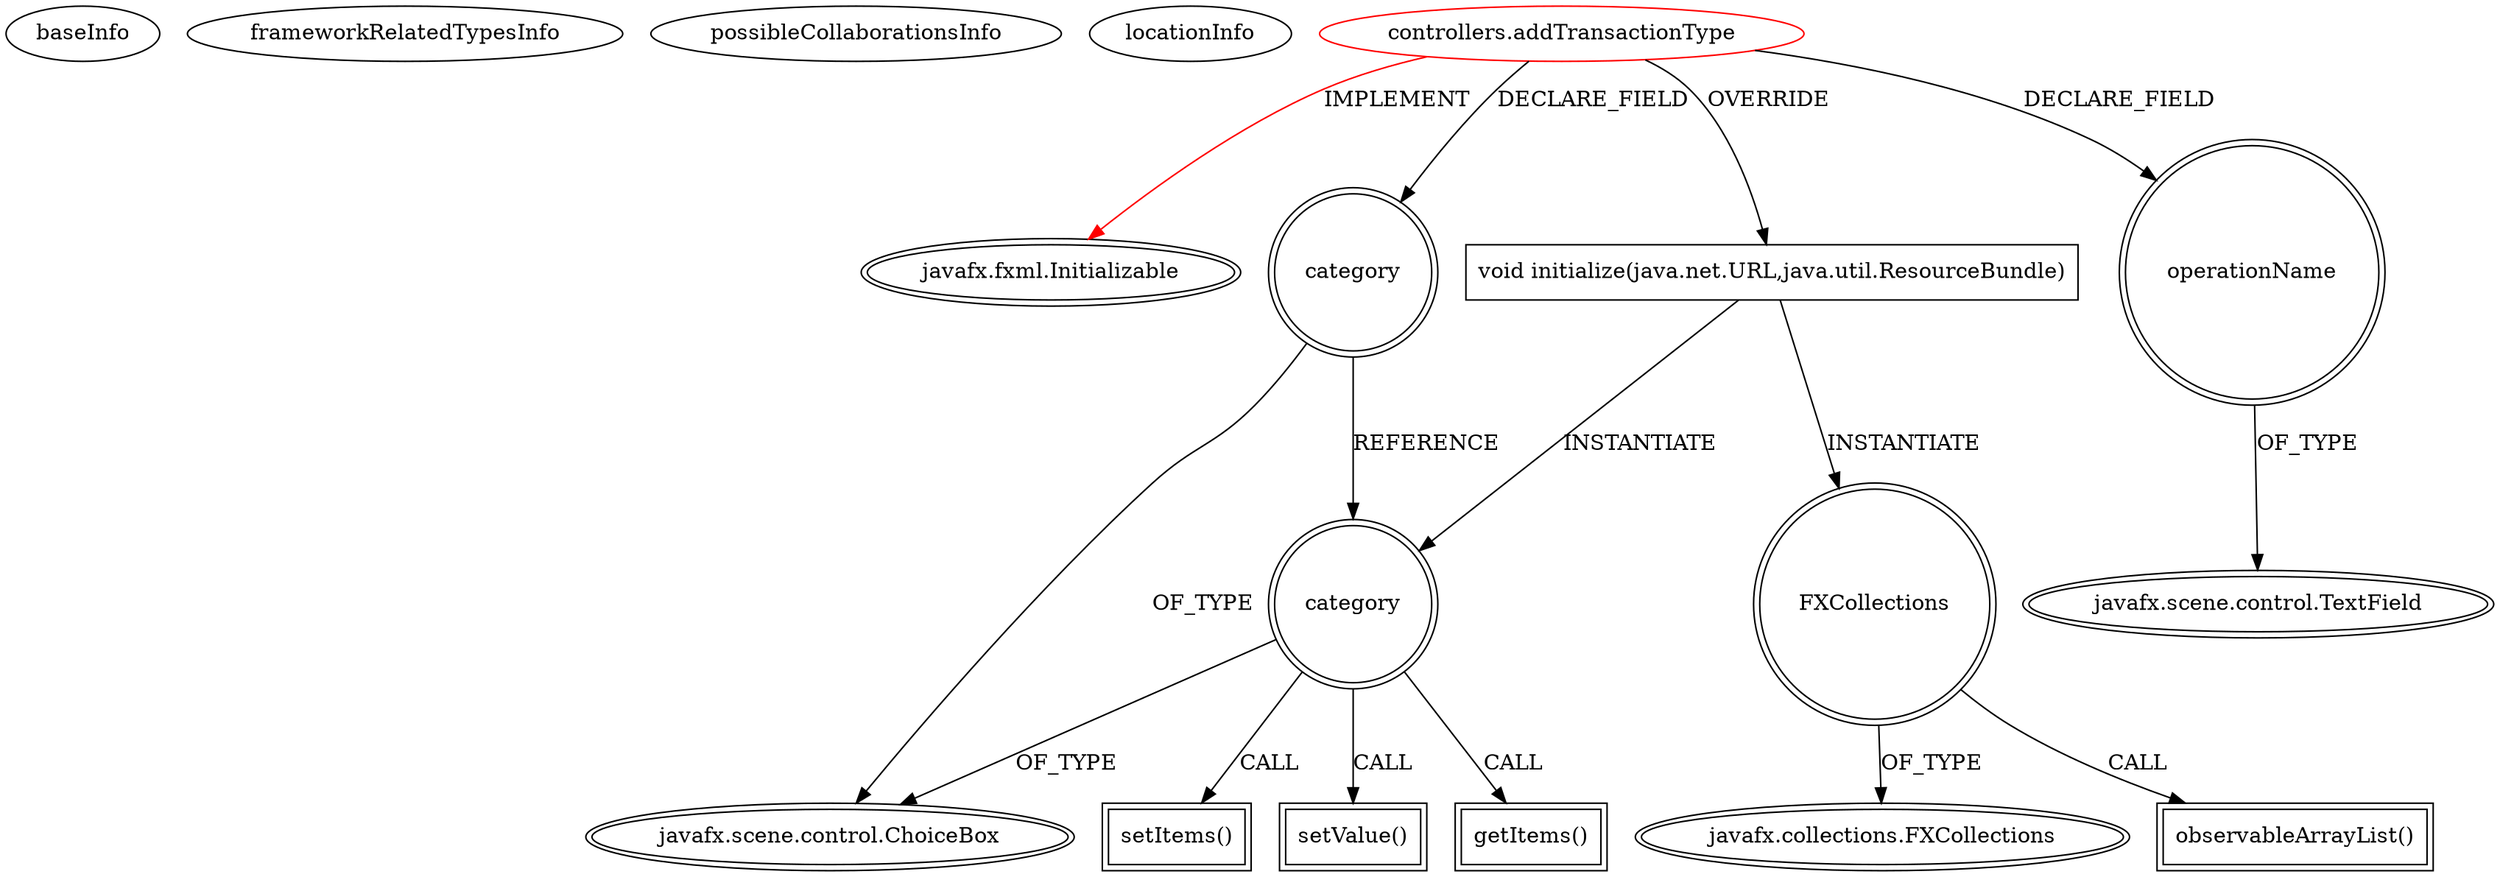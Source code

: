 digraph {
baseInfo[graphId=3565,category="extension_graph",isAnonymous=false,possibleRelation=false]
frameworkRelatedTypesInfo[0="javafx.fxml.Initializable"]
possibleCollaborationsInfo[]
locationInfo[projectName="matanghuy-SPCA",filePath="/matanghuy-SPCA/SPCA-master/SPCA/src/controllers/addTransactionType.java",contextSignature="addTransactionType",graphId="3565"]
0[label="controllers.addTransactionType",vertexType="ROOT_CLIENT_CLASS_DECLARATION",isFrameworkType=false,color=red]
1[label="javafx.fxml.Initializable",vertexType="FRAMEWORK_INTERFACE_TYPE",isFrameworkType=true,peripheries=2]
2[label="category",vertexType="FIELD_DECLARATION",isFrameworkType=true,peripheries=2,shape=circle]
3[label="javafx.scene.control.ChoiceBox",vertexType="FRAMEWORK_CLASS_TYPE",isFrameworkType=true,peripheries=2]
4[label="operationName",vertexType="FIELD_DECLARATION",isFrameworkType=true,peripheries=2,shape=circle]
5[label="javafx.scene.control.TextField",vertexType="FRAMEWORK_CLASS_TYPE",isFrameworkType=true,peripheries=2]
6[label="void initialize(java.net.URL,java.util.ResourceBundle)",vertexType="OVERRIDING_METHOD_DECLARATION",isFrameworkType=false,shape=box]
7[label="FXCollections",vertexType="VARIABLE_EXPRESION",isFrameworkType=true,peripheries=2,shape=circle]
9[label="javafx.collections.FXCollections",vertexType="FRAMEWORK_CLASS_TYPE",isFrameworkType=true,peripheries=2]
8[label="observableArrayList()",vertexType="INSIDE_CALL",isFrameworkType=true,peripheries=2,shape=box]
10[label="category",vertexType="VARIABLE_EXPRESION",isFrameworkType=true,peripheries=2,shape=circle]
11[label="setItems()",vertexType="INSIDE_CALL",isFrameworkType=true,peripheries=2,shape=box]
14[label="setValue()",vertexType="INSIDE_CALL",isFrameworkType=true,peripheries=2,shape=box]
16[label="getItems()",vertexType="INSIDE_CALL",isFrameworkType=true,peripheries=2,shape=box]
0->1[label="IMPLEMENT",color=red]
0->2[label="DECLARE_FIELD"]
2->3[label="OF_TYPE"]
0->4[label="DECLARE_FIELD"]
4->5[label="OF_TYPE"]
0->6[label="OVERRIDE"]
6->7[label="INSTANTIATE"]
7->9[label="OF_TYPE"]
7->8[label="CALL"]
6->10[label="INSTANTIATE"]
2->10[label="REFERENCE"]
10->3[label="OF_TYPE"]
10->11[label="CALL"]
10->14[label="CALL"]
10->16[label="CALL"]
}
